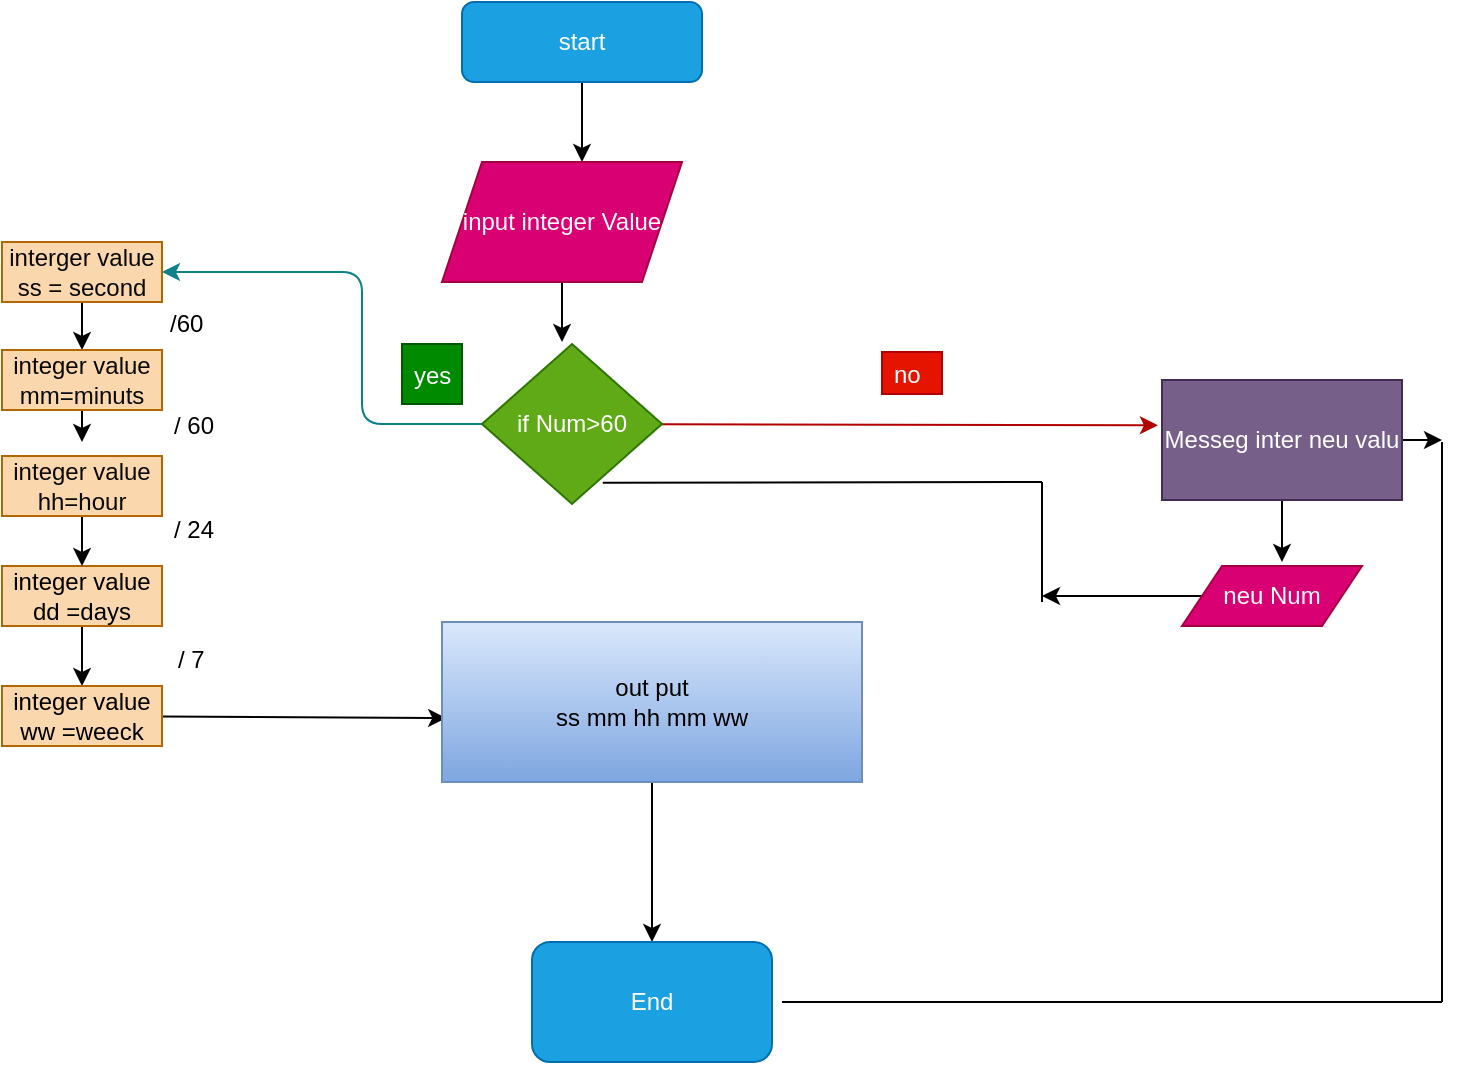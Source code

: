 <mxfile>
    <diagram id="rHLFcb_PoOdWryMWjtoZ" name="Page-1">
        <mxGraphModel dx="805" dy="566" grid="1" gridSize="10" guides="1" tooltips="1" connect="1" arrows="1" fold="1" page="1" pageScale="1" pageWidth="827" pageHeight="1169" math="0" shadow="0">
            <root>
                <mxCell id="0"/>
                <mxCell id="1" parent="0"/>
                <mxCell id="4" style="edgeStyle=none;html=1;" edge="1" parent="1" source="2">
                    <mxGeometry relative="1" as="geometry">
                        <mxPoint x="370" y="80" as="targetPoint"/>
                    </mxGeometry>
                </mxCell>
                <mxCell id="2" value="start" style="rounded=1;whiteSpace=wrap;html=1;fillColor=#1ba1e2;fontColor=#ffffff;strokeColor=#006EAF;" vertex="1" parent="1">
                    <mxGeometry x="310" width="120" height="40" as="geometry"/>
                </mxCell>
                <mxCell id="6" style="edgeStyle=none;html=1;entryX=0.5;entryY=0;entryDx=0;entryDy=0;" edge="1" parent="1" source="3">
                    <mxGeometry relative="1" as="geometry">
                        <mxPoint x="360" y="170" as="targetPoint"/>
                    </mxGeometry>
                </mxCell>
                <mxCell id="3" value="input integer Value" style="shape=parallelogram;perimeter=parallelogramPerimeter;whiteSpace=wrap;html=1;fixedSize=1;fillColor=#d80073;fontColor=#ffffff;strokeColor=#A50040;" vertex="1" parent="1">
                    <mxGeometry x="300" y="80" width="120" height="60" as="geometry"/>
                </mxCell>
                <mxCell id="16" style="edgeStyle=none;html=1;" edge="1" parent="1">
                    <mxGeometry relative="1" as="geometry">
                        <mxPoint x="300" y="200" as="targetPoint"/>
                        <mxPoint x="300" y="200" as="sourcePoint"/>
                    </mxGeometry>
                </mxCell>
                <mxCell id="56" style="edgeStyle=none;html=1;entryX=1;entryY=0.5;entryDx=0;entryDy=0;fillColor=#b0e3e6;strokeColor=#0e8088;exitX=0;exitY=0.5;exitDx=0;exitDy=0;" edge="1" parent="1" source="58" target="7">
                    <mxGeometry relative="1" as="geometry">
                        <mxPoint x="300" y="200" as="sourcePoint"/>
                        <Array as="points">
                            <mxPoint x="260" y="211"/>
                            <mxPoint x="260" y="135"/>
                        </Array>
                    </mxGeometry>
                </mxCell>
                <mxCell id="41" style="edgeStyle=none;html=1;entryX=0.5;entryY=0;entryDx=0;entryDy=0;" edge="1" parent="1" source="7" target="13">
                    <mxGeometry relative="1" as="geometry"/>
                </mxCell>
                <mxCell id="7" value="&lt;font color=&quot;#0a0a0a&quot;&gt;interger value ss = second&lt;/font&gt;" style="rounded=0;whiteSpace=wrap;html=1;fillColor=#fad7ac;strokeColor=#b46504;" vertex="1" parent="1">
                    <mxGeometry x="80" y="120" width="80" height="30" as="geometry"/>
                </mxCell>
                <mxCell id="45" style="edgeStyle=none;html=1;entryX=0.5;entryY=0;entryDx=0;entryDy=0;" edge="1" parent="1" source="11" target="44">
                    <mxGeometry relative="1" as="geometry"/>
                </mxCell>
                <mxCell id="11" value="&lt;font color=&quot;#000000&quot;&gt;integer value dd =days&lt;/font&gt;" style="rounded=0;whiteSpace=wrap;html=1;fillColor=#fad7ac;strokeColor=#b46504;" vertex="1" parent="1">
                    <mxGeometry x="80" y="282" width="80" height="30" as="geometry"/>
                </mxCell>
                <mxCell id="42" style="edgeStyle=none;html=1;" edge="1" parent="1" source="13">
                    <mxGeometry relative="1" as="geometry">
                        <mxPoint x="120" y="220" as="targetPoint"/>
                    </mxGeometry>
                </mxCell>
                <mxCell id="13" value="&lt;font color=&quot;#0a0a0a&quot;&gt;integer value mm=minuts&lt;/font&gt;" style="rounded=0;whiteSpace=wrap;html=1;fillColor=#fad7ac;strokeColor=#b46504;" vertex="1" parent="1">
                    <mxGeometry x="80" y="174" width="80" height="30" as="geometry"/>
                </mxCell>
                <mxCell id="43" style="edgeStyle=none;html=1;entryX=0.5;entryY=0;entryDx=0;entryDy=0;" edge="1" parent="1" source="14" target="11">
                    <mxGeometry relative="1" as="geometry"/>
                </mxCell>
                <mxCell id="14" value="&lt;span style=&quot;color: rgb(10 , 10 , 10)&quot;&gt;integer value hh=hour&lt;/span&gt;" style="rounded=0;whiteSpace=wrap;html=1;fillColor=#fad7ac;strokeColor=#b46504;" vertex="1" parent="1">
                    <mxGeometry x="80" y="227" width="80" height="30" as="geometry"/>
                </mxCell>
                <mxCell id="18" value="/60" style="text;strokeColor=none;fillColor=none;align=left;verticalAlign=middle;spacingLeft=4;spacingRight=4;overflow=hidden;points=[[0,0.5],[1,0.5]];portConstraint=eastwest;rotatable=0;" vertex="1" parent="1">
                    <mxGeometry x="158" y="145" width="40" height="30" as="geometry"/>
                </mxCell>
                <mxCell id="25" value="/ 60" style="text;strokeColor=none;fillColor=none;align=left;verticalAlign=middle;spacingLeft=4;spacingRight=4;overflow=hidden;points=[[0,0.5],[1,0.5]];portConstraint=eastwest;rotatable=0;" vertex="1" parent="1">
                    <mxGeometry x="160" y="200" width="40" height="22" as="geometry"/>
                </mxCell>
                <mxCell id="27" value="/ 24" style="text;strokeColor=none;fillColor=none;align=left;verticalAlign=middle;spacingLeft=4;spacingRight=4;overflow=hidden;points=[[0,0.5],[1,0.5]];portConstraint=eastwest;rotatable=0;" vertex="1" parent="1">
                    <mxGeometry x="160" y="252" width="40" height="22" as="geometry"/>
                </mxCell>
                <mxCell id="40" value="/ 7" style="text;strokeColor=none;fillColor=none;align=left;verticalAlign=middle;spacingLeft=4;spacingRight=4;overflow=hidden;points=[[0,0.5],[1,0.5]];portConstraint=eastwest;rotatable=0;" vertex="1" parent="1">
                    <mxGeometry x="162" y="317" width="40" height="22" as="geometry"/>
                </mxCell>
                <mxCell id="52" style="edgeStyle=none;html=1;entryX=0.01;entryY=0.6;entryDx=0;entryDy=0;entryPerimeter=0;" edge="1" parent="1" source="44" target="48">
                    <mxGeometry relative="1" as="geometry"/>
                </mxCell>
                <mxCell id="44" value="&lt;font color=&quot;#000000&quot;&gt;integer value ww =weeck&lt;/font&gt;" style="rounded=0;whiteSpace=wrap;html=1;fillColor=#fad7ac;strokeColor=#b46504;" vertex="1" parent="1">
                    <mxGeometry x="80" y="342" width="80" height="30" as="geometry"/>
                </mxCell>
                <mxCell id="75" style="edgeStyle=none;html=1;entryX=0.5;entryY=0;entryDx=0;entryDy=0;" edge="1" parent="1" source="48" target="74">
                    <mxGeometry relative="1" as="geometry"/>
                </mxCell>
                <mxCell id="48" value="&lt;font color=&quot;#000000&quot;&gt;out put&lt;br&gt;ss mm hh mm ww&lt;/font&gt;" style="rounded=0;whiteSpace=wrap;html=1;fillColor=#dae8fc;strokeColor=#6c8ebf;gradientColor=#7ea6e0;" vertex="1" parent="1">
                    <mxGeometry x="300" y="310" width="210" height="80" as="geometry"/>
                </mxCell>
                <mxCell id="68" style="edgeStyle=none;html=1;exitX=0.5;exitY=1;exitDx=0;exitDy=0;" edge="1" parent="1" source="57">
                    <mxGeometry relative="1" as="geometry">
                        <mxPoint x="720" y="280" as="targetPoint"/>
                    </mxGeometry>
                </mxCell>
                <mxCell id="79" style="edgeStyle=none;html=1;fontColor=#000000;" edge="1" parent="1" source="57">
                    <mxGeometry relative="1" as="geometry">
                        <mxPoint x="800" y="219" as="targetPoint"/>
                    </mxGeometry>
                </mxCell>
                <mxCell id="57" value="Messeg inter neu valu" style="rounded=0;whiteSpace=wrap;html=1;fillColor=#76608a;fontColor=#ffffff;strokeColor=#432D57;" vertex="1" parent="1">
                    <mxGeometry x="660" y="189" width="120" height="60" as="geometry"/>
                </mxCell>
                <mxCell id="62" style="edgeStyle=none;html=1;entryX=-0.017;entryY=0.377;entryDx=0;entryDy=0;entryPerimeter=0;fillColor=#e51400;strokeColor=#B20000;" edge="1" parent="1" source="58" target="57">
                    <mxGeometry relative="1" as="geometry"/>
                </mxCell>
                <mxCell id="58" value="if Num&amp;gt;60" style="rhombus;whiteSpace=wrap;html=1;fillColor=#60a917;fontColor=#ffffff;strokeColor=#2D7600;" vertex="1" parent="1">
                    <mxGeometry x="320" y="171" width="90" height="80" as="geometry"/>
                </mxCell>
                <mxCell id="60" value="yes" style="text;strokeColor=#005700;fillColor=#008a00;align=left;verticalAlign=middle;spacingLeft=4;spacingRight=4;overflow=hidden;points=[[0,0.5],[1,0.5]];portConstraint=eastwest;rotatable=0;fontColor=#ffffff;" vertex="1" parent="1">
                    <mxGeometry x="280" y="171" width="30" height="30" as="geometry"/>
                </mxCell>
                <mxCell id="63" value="no" style="text;strokeColor=#B20000;fillColor=#e51400;align=left;verticalAlign=middle;spacingLeft=4;spacingRight=4;overflow=hidden;points=[[0,0.5],[1,0.5]];portConstraint=eastwest;rotatable=0;fontColor=#ffffff;" vertex="1" parent="1">
                    <mxGeometry x="520" y="175" width="30" height="21" as="geometry"/>
                </mxCell>
                <mxCell id="70" style="edgeStyle=none;html=1;" edge="1" parent="1" source="67">
                    <mxGeometry relative="1" as="geometry">
                        <mxPoint x="600" y="297" as="targetPoint"/>
                    </mxGeometry>
                </mxCell>
                <mxCell id="67" value="neu Num" style="shape=parallelogram;perimeter=parallelogramPerimeter;whiteSpace=wrap;html=1;fixedSize=1;fillColor=#d80073;fontColor=#ffffff;strokeColor=#A50040;" vertex="1" parent="1">
                    <mxGeometry x="670" y="282" width="90" height="30" as="geometry"/>
                </mxCell>
                <mxCell id="71" value="" style="endArrow=none;html=1;" edge="1" parent="1">
                    <mxGeometry width="50" height="50" relative="1" as="geometry">
                        <mxPoint x="600" y="300" as="sourcePoint"/>
                        <mxPoint x="600" y="240" as="targetPoint"/>
                    </mxGeometry>
                </mxCell>
                <mxCell id="72" value="" style="endArrow=none;html=1;exitX=0.671;exitY=0.867;exitDx=0;exitDy=0;exitPerimeter=0;" edge="1" parent="1" source="58">
                    <mxGeometry width="50" height="50" relative="1" as="geometry">
                        <mxPoint x="390" y="240" as="sourcePoint"/>
                        <mxPoint x="600" y="240" as="targetPoint"/>
                    </mxGeometry>
                </mxCell>
                <mxCell id="74" value="End" style="rounded=1;whiteSpace=wrap;html=1;fillColor=#1ba1e2;fontColor=#ffffff;strokeColor=#006EAF;" vertex="1" parent="1">
                    <mxGeometry x="345" y="470" width="120" height="60" as="geometry"/>
                </mxCell>
                <mxCell id="78" value="" style="endArrow=none;html=1;fontColor=#000000;" edge="1" parent="1">
                    <mxGeometry width="50" height="50" relative="1" as="geometry">
                        <mxPoint x="800" y="500" as="sourcePoint"/>
                        <mxPoint x="800" y="220" as="targetPoint"/>
                    </mxGeometry>
                </mxCell>
                <mxCell id="80" value="" style="endArrow=none;html=1;fontColor=#000000;" edge="1" parent="1">
                    <mxGeometry width="50" height="50" relative="1" as="geometry">
                        <mxPoint x="470" y="500" as="sourcePoint"/>
                        <mxPoint x="800" y="500" as="targetPoint"/>
                    </mxGeometry>
                </mxCell>
            </root>
        </mxGraphModel>
    </diagram>
</mxfile>